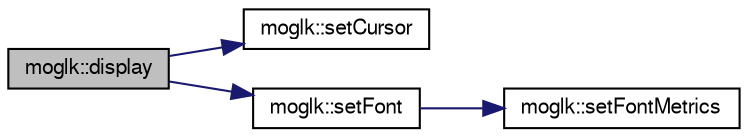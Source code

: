 digraph G
{
  edge [fontname="FreeSans",fontsize="10",labelfontname="FreeSans",labelfontsize="10"];
  node [fontname="FreeSans",fontsize="10",shape=record];
  rankdir=LR;
  Node1 [label="moglk::display",height=0.2,width=0.4,color="black", fillcolor="grey75", style="filled" fontcolor="black"];
  Node1 -> Node2 [color="midnightblue",fontsize="10",style="solid"];
  Node2 [label="moglk::setCursor",height=0.2,width=0.4,color="black", fillcolor="white", style="filled",URL="$classmoglk.html#15e0fbeefcab8874138e8865c53e204c"];
  Node1 -> Node3 [color="midnightblue",fontsize="10",style="solid"];
  Node3 [label="moglk::setFont",height=0.2,width=0.4,color="black", fillcolor="white", style="filled",URL="$classmoglk.html#cfb8813e8db8de6ef0f34e479952589b"];
  Node3 -> Node4 [color="midnightblue",fontsize="10",style="solid"];
  Node4 [label="moglk::setFontMetrics",height=0.2,width=0.4,color="black", fillcolor="white", style="filled",URL="$classmoglk.html#17c4f023df63951df9f19f08c56f8786"];
}
